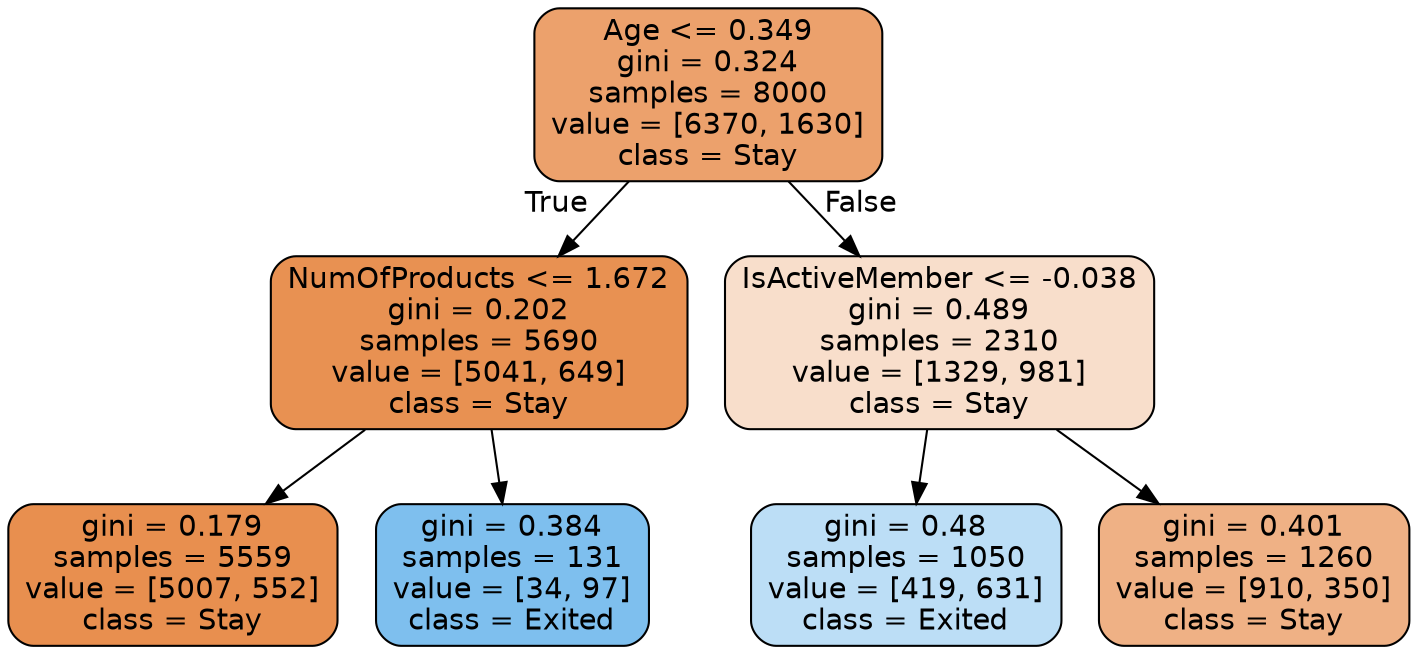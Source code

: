 digraph Tree {
node [shape=box, style="filled, rounded", color="black", fontname="helvetica"] ;
edge [fontname="helvetica"] ;
0 [label="Age <= 0.349\ngini = 0.324\nsamples = 8000\nvalue = [6370, 1630]\nclass = Stay", fillcolor="#eca16c"] ;
1 [label="NumOfProducts <= 1.672\ngini = 0.202\nsamples = 5690\nvalue = [5041, 649]\nclass = Stay", fillcolor="#e89152"] ;
0 -> 1 [labeldistance=2.5, labelangle=45, headlabel="True"] ;
2 [label="gini = 0.179\nsamples = 5559\nvalue = [5007, 552]\nclass = Stay", fillcolor="#e88f4f"] ;
1 -> 2 ;
3 [label="gini = 0.384\nsamples = 131\nvalue = [34, 97]\nclass = Exited", fillcolor="#7ebfee"] ;
1 -> 3 ;
4 [label="IsActiveMember <= -0.038\ngini = 0.489\nsamples = 2310\nvalue = [1329, 981]\nclass = Stay", fillcolor="#f8decb"] ;
0 -> 4 [labeldistance=2.5, labelangle=-45, headlabel="False"] ;
5 [label="gini = 0.48\nsamples = 1050\nvalue = [419, 631]\nclass = Exited", fillcolor="#bcdef6"] ;
4 -> 5 ;
6 [label="gini = 0.401\nsamples = 1260\nvalue = [910, 350]\nclass = Stay", fillcolor="#efb185"] ;
4 -> 6 ;
}